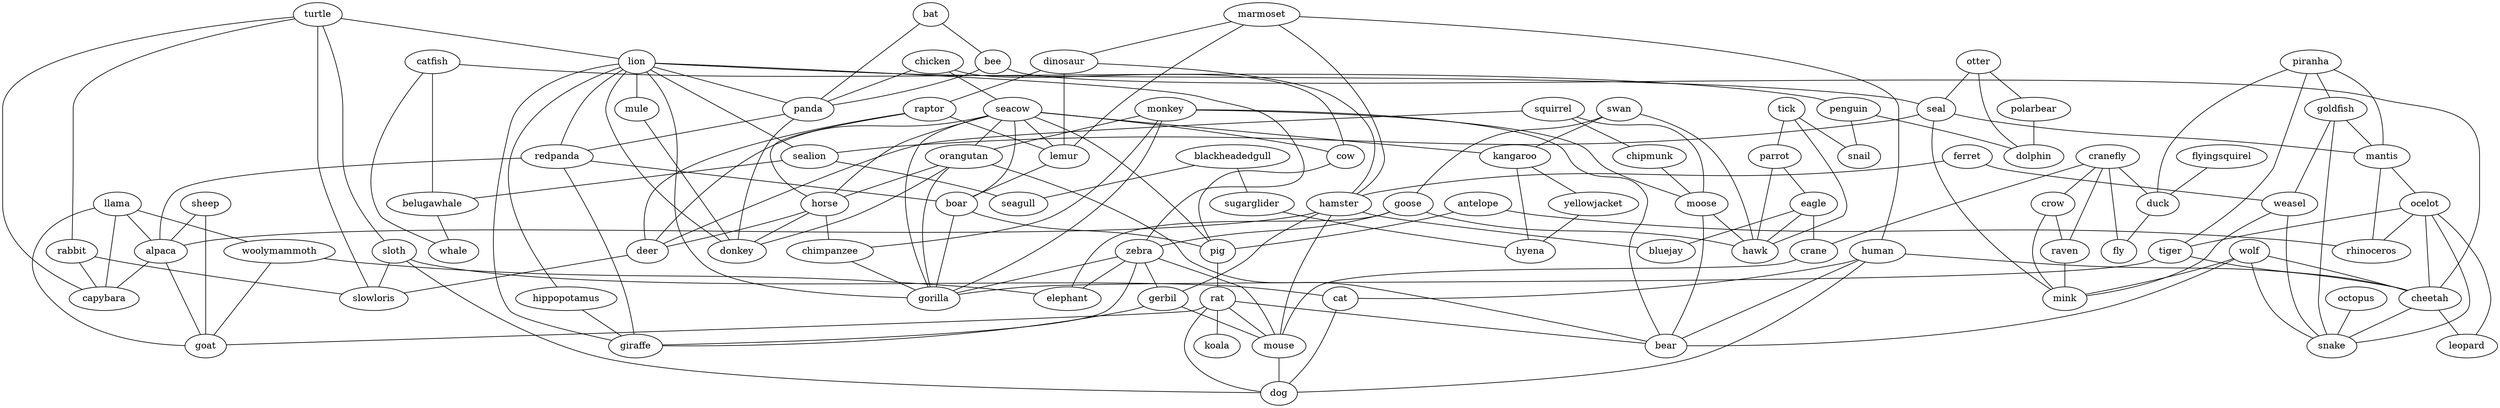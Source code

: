 strict graph  {
	antelope -- pig	 [weight=1];
	antelope -- rhinoceros	 [weight=1];
	llama -- alpaca	 [weight=1];
	llama -- woolymammoth	 [weight=1];
	llama -- capybara	 [weight=1];
	llama -- goat	 [weight=1];
	blackheadedgull -- sugarglider	 [weight=1];
	blackheadedgull -- seagull	 [weight=1];
	chicken -- seacow	 [weight=1];
	chicken -- panda	 [weight=1];
	chicken -- cow	 [weight=1];
	tick -- parrot	 [weight=1];
	tick -- snail	 [weight=1];
	tick -- hawk	 [weight=1];
	swan -- goose	 [weight=1];
	swan -- kangaroo	 [weight=1];
	swan -- hawk	 [weight=1];
	otter -- seal	 [weight=1];
	otter -- polarbear	 [weight=1];
	otter -- dolphin	 [weight=1];
	catfish -- belugawhale	 [weight=1];
	catfish -- penguin	 [weight=1];
	catfish -- whale	 [weight=1];
	bat -- bee	 [weight=1];
	bat -- panda	 [weight=1];
	parrot -- eagle	 [weight=1];
	parrot -- hawk	 [weight=1];
	cranefly -- crow	 [weight=1];
	cranefly -- duck	 [weight=1];
	cranefly -- crane	 [weight=1];
	cranefly -- fly	 [weight=1];
	cranefly -- raven	 [weight=1];
	marmoset -- dinosaur	 [weight=1];
	marmoset -- human	 [weight=1];
	marmoset -- lemur	 [weight=1];
	marmoset -- hamster	 [weight=1];
	dinosaur -- raptor	 [weight=1];
	dinosaur -- lemur	 [weight=1];
	dinosaur -- hamster	 [weight=1];
	turtle -- lion	 [weight=1];
	turtle -- sloth	 [weight=1];
	turtle -- rabbit	 [weight=1];
	turtle -- slowloris	 [weight=1];
	turtle -- capybara	 [weight=1];
	human -- cat	 [weight=1];
	human -- cheetah	 [weight=1];
	human -- bear	 [weight=1];
	human -- dog	 [weight=1];
	crow -- raven	 [weight=1];
	crow -- mink	 [weight=1];
	ferret -- hamster	 [weight=1];
	ferret -- weasel	 [weight=1];
	goose -- zebra	 [weight=1];
	goose -- elephant	 [weight=1];
	goose -- hawk	 [weight=1];
	lion -- zebra	 [weight=1];
	lion -- seal	 [weight=1];
	lion -- panda	 [weight=1];
	lion -- hippopotamus	 [weight=1];
	lion -- sealion	 [weight=1];
	lion -- mule	 [weight=1];
	lion -- redpanda	 [weight=1];
	lion -- donkey	 [weight=1];
	lion -- gorilla	 [weight=1];
	lion -- giraffe	 [weight=1];
	zebra -- gerbil	 [weight=1];
	zebra -- mouse	 [weight=1];
	zebra -- elephant	 [weight=1];
	zebra -- gorilla	 [weight=1];
	zebra -- giraffe	 [weight=1];
	seal -- sealion	 [weight=1];
	seal -- mantis	 [weight=1];
	seal -- mink	 [weight=1];
	seacow -- kangaroo	 [weight=1];
	seacow -- lemur	 [weight=1];
	seacow -- orangutan	 [weight=1];
	seacow -- boar	 [weight=1];
	seacow -- horse	 [weight=1];
	seacow -- cow	 [weight=1];
	seacow -- deer	 [weight=1];
	seacow -- pig	 [weight=1];
	seacow -- gorilla	 [weight=1];
	bee -- panda	 [weight=1];
	bee -- cheetah	 [weight=1];
	panda -- redpanda	 [weight=1];
	panda -- donkey	 [weight=1];
	hippopotamus -- giraffe	 [weight=1];
	sealion -- belugawhale	 [weight=1];
	sealion -- seagull	 [weight=1];
	eagle -- crane	 [weight=1];
	eagle -- bluejay	 [weight=1];
	eagle -- hawk	 [weight=1];
	kangaroo -- yellowjacket	 [weight=1];
	kangaroo -- hyena	 [weight=1];
	piranha -- goldfish	 [weight=1];
	piranha -- mantis	 [weight=1];
	piranha -- duck	 [weight=1];
	piranha -- tiger	 [weight=1];
	mule -- donkey	 [weight=1];
	goldfish -- mantis	 [weight=1];
	goldfish -- weasel	 [weight=1];
	goldfish -- snake	 [weight=1];
	raptor -- lemur	 [weight=1];
	raptor -- horse	 [weight=1];
	raptor -- deer	 [weight=1];
	monkey -- orangutan	 [weight=1];
	monkey -- chimpanzee	 [weight=1];
	monkey -- moose	 [weight=1];
	monkey -- bear	 [weight=1];
	monkey -- gorilla	 [weight=1];
	sugarglider -- hyena	 [weight=1];
	lemur -- boar	 [weight=1];
	mantis -- ocelot	 [weight=1];
	mantis -- rhinoceros	 [weight=1];
	wolf -- mink	 [weight=1];
	wolf -- cheetah	 [weight=1];
	wolf -- bear	 [weight=1];
	wolf -- snake	 [weight=1];
	hamster -- alpaca	 [weight=1];
	hamster -- gerbil	 [weight=1];
	hamster -- bluejay	 [weight=1];
	hamster -- mouse	 [weight=1];
	orangutan -- horse	 [weight=1];
	orangutan -- donkey	 [weight=1];
	orangutan -- bear	 [weight=1];
	orangutan -- gorilla	 [weight=1];
	flyingsquirel -- duck	 [weight=1];
	octopus -- snake	 [weight=1];
	redpanda -- boar	 [weight=1];
	redpanda -- alpaca	 [weight=1];
	redpanda -- giraffe	 [weight=1];
	sloth -- cat	 [weight=1];
	sloth -- slowloris	 [weight=1];
	sloth -- dog	 [weight=1];
	belugawhale -- whale	 [weight=1];
	weasel -- mink	 [weight=1];
	weasel -- snake	 [weight=1];
	ocelot -- tiger	 [weight=1];
	ocelot -- rhinoceros	 [weight=1];
	ocelot -- cheetah	 [weight=1];
	ocelot -- leopard	 [weight=1];
	ocelot -- snake	 [weight=1];
	duck -- fly	 [weight=1];
	boar -- pig	 [weight=1];
	boar -- gorilla	 [weight=1];
	sheep -- alpaca	 [weight=1];
	sheep -- goat	 [weight=1];
	horse -- chimpanzee	 [weight=1];
	horse -- donkey	 [weight=1];
	horse -- deer	 [weight=1];
	alpaca -- capybara	 [weight=1];
	alpaca -- goat	 [weight=1];
	gerbil -- mouse	 [weight=1];
	gerbil -- giraffe	 [weight=1];
	woolymammoth -- elephant	 [weight=1];
	woolymammoth -- goat	 [weight=1];
	polarbear -- dolphin	 [weight=1];
	squirrel -- chipmunk	 [weight=1];
	squirrel -- deer	 [weight=1];
	squirrel -- moose	 [weight=1];
	chimpanzee -- gorilla	 [weight=1];
	tiger -- cheetah	 [weight=1];
	tiger -- gorilla	 [weight=1];
	rabbit -- slowloris	 [weight=1];
	rabbit -- capybara	 [weight=1];
	crane -- mouse	 [weight=1];
	penguin -- dolphin	 [weight=1];
	penguin -- snail	 [weight=1];
	cow -- pig	 [weight=1];
	yellowjacket -- hyena	 [weight=1];
	cat -- dog	 [weight=1];
	raven -- mink	 [weight=1];
	chipmunk -- moose	 [weight=1];
	deer -- slowloris	 [weight=1];
	pig -- rat	 [weight=1];
	rat -- mouse	 [weight=1];
	rat -- goat	 [weight=1];
	rat -- koala	 [weight=1];
	rat -- bear	 [weight=1];
	rat -- dog	 [weight=1];
	mouse -- dog	 [weight=1];
	cheetah -- leopard	 [weight=1];
	cheetah -- snake	 [weight=1];
	moose -- bear	 [weight=1];
	moose -- hawk	 [weight=1];
}
